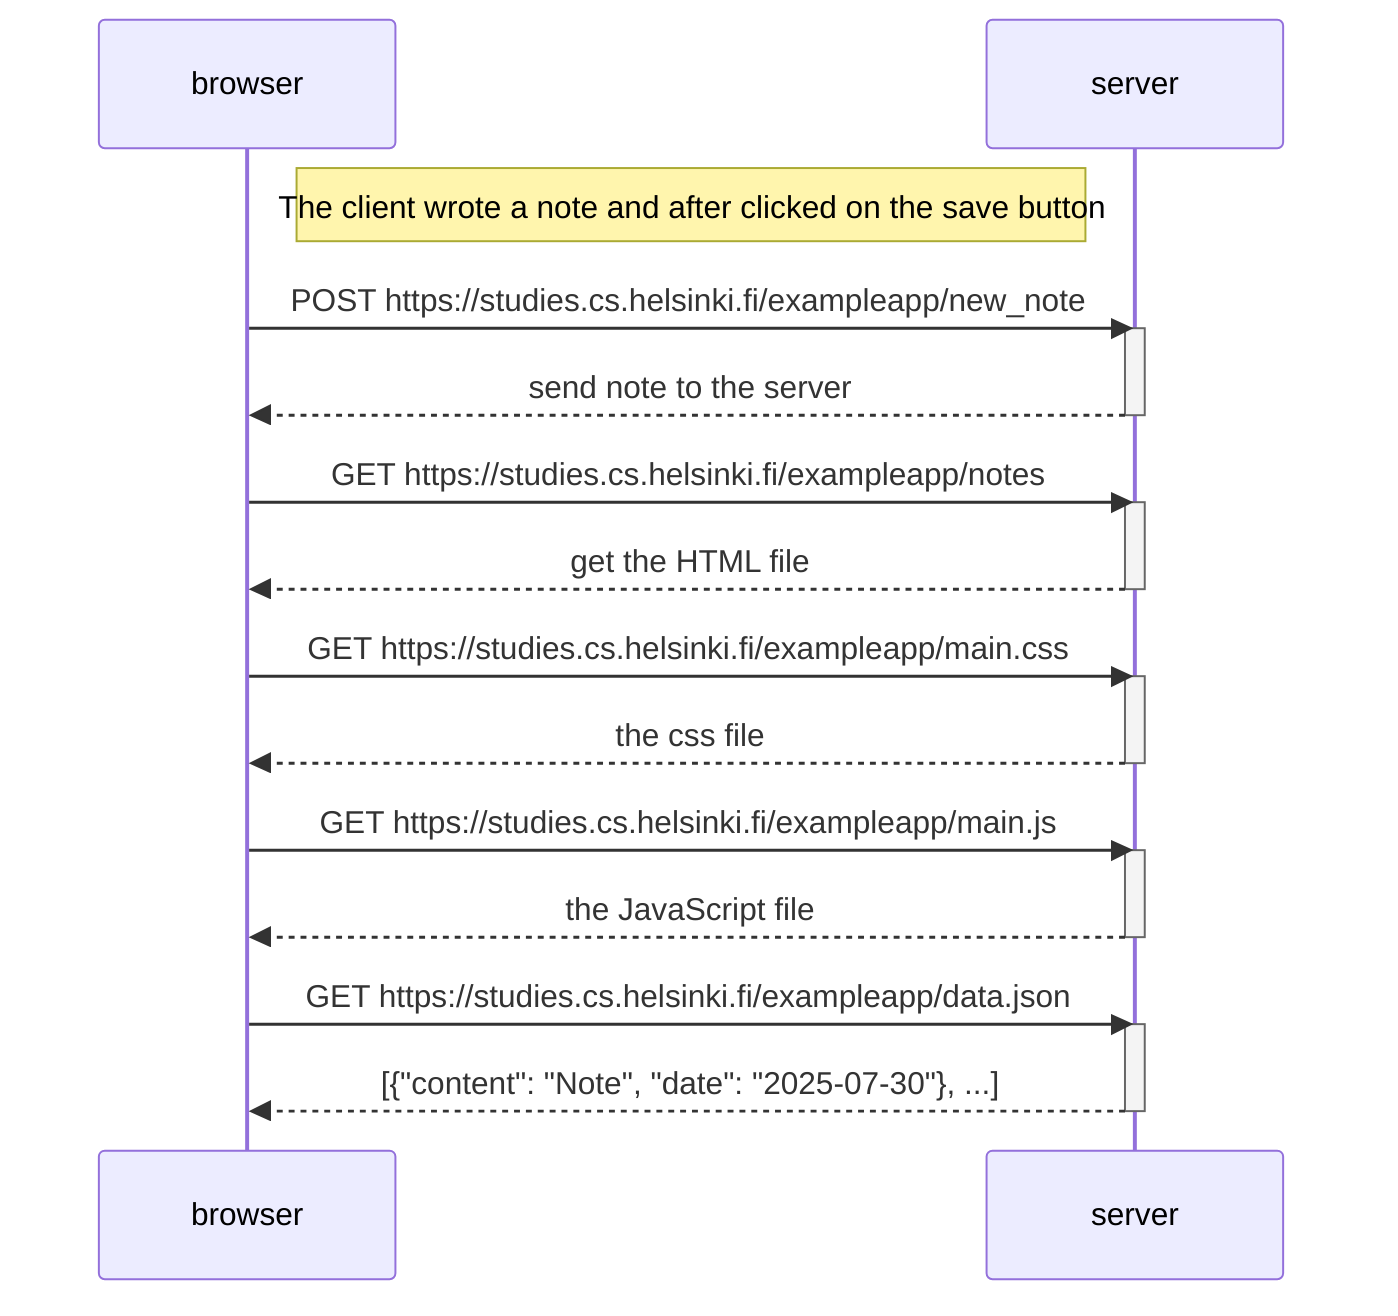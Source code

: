 sequenceDiagram
participant browser
participant server

    note right of browser : The client wrote a note and after clicked on the save button

    browser->>server: POST https://studies.cs.helsinki.fi/exampleapp/new_note
    activate server
    server-->>browser : send note to the server
    deactivate server

    browser->>server: GET https://studies.cs.helsinki.fi/exampleapp/notes
    activate server
    server-->>browser: get the HTML file
    deactivate server

    browser->>server: GET https://studies.cs.helsinki.fi/exampleapp/main.css
    activate server
    server-->>browser: the css file
    deactivate server

    browser->>server: GET https://studies.cs.helsinki.fi/exampleapp/main.js
    activate server
    server-->>browser: the JavaScript file
    deactivate server

    browser->>server: GET https://studies.cs.helsinki.fi/exampleapp/data.json
    activate server
    server-->>browser: [{"content": "Note", "date": "2025-07-30"}, ...]
    deactivate server